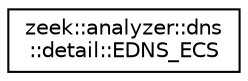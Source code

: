 digraph "Graphical Class Hierarchy"
{
 // LATEX_PDF_SIZE
  edge [fontname="Helvetica",fontsize="10",labelfontname="Helvetica",labelfontsize="10"];
  node [fontname="Helvetica",fontsize="10",shape=record];
  rankdir="LR";
  Node0 [label="zeek::analyzer::dns\l::detail::EDNS_ECS",height=0.2,width=0.4,color="black", fillcolor="white", style="filled",URL="$dc/d1d/namespacezeek_1_1analyzer_1_1dns_1_1detail.html#d0/d8e/structzeek_1_1analyzer_1_1dns_1_1detail_1_1EDNS__ECS",tooltip=" "];
}

